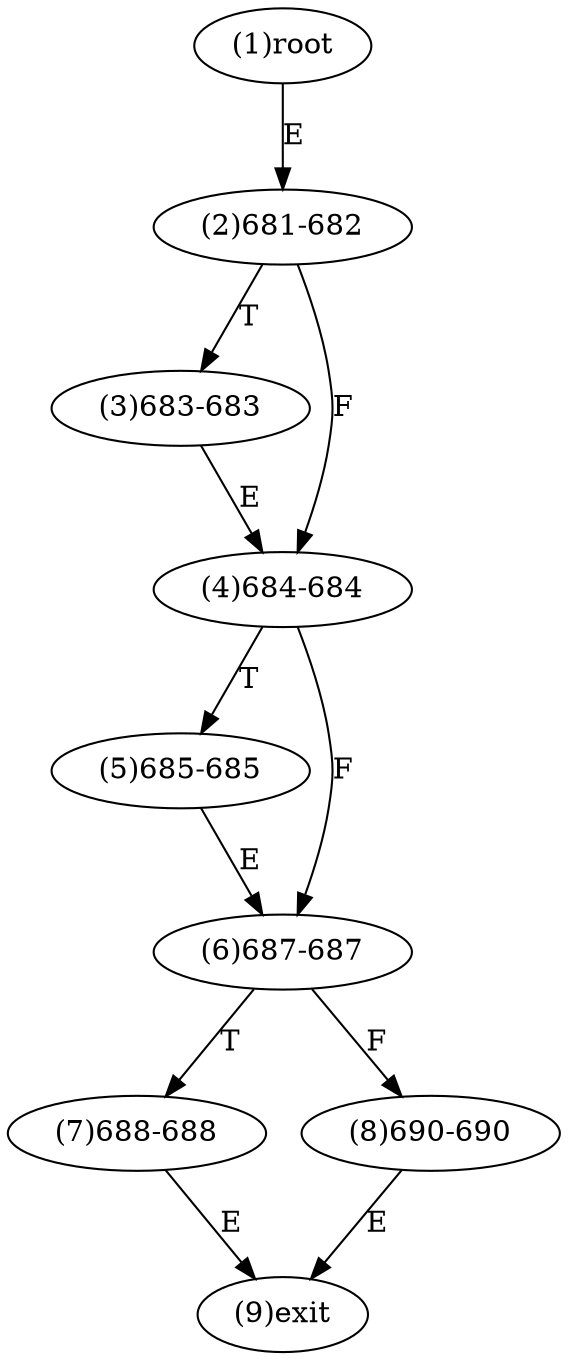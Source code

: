 digraph "" { 
1[ label="(1)root"];
2[ label="(2)681-682"];
3[ label="(3)683-683"];
4[ label="(4)684-684"];
5[ label="(5)685-685"];
6[ label="(6)687-687"];
7[ label="(7)688-688"];
8[ label="(8)690-690"];
9[ label="(9)exit"];
1->2[ label="E"];
2->4[ label="F"];
2->3[ label="T"];
3->4[ label="E"];
4->6[ label="F"];
4->5[ label="T"];
5->6[ label="E"];
6->8[ label="F"];
6->7[ label="T"];
7->9[ label="E"];
8->9[ label="E"];
}